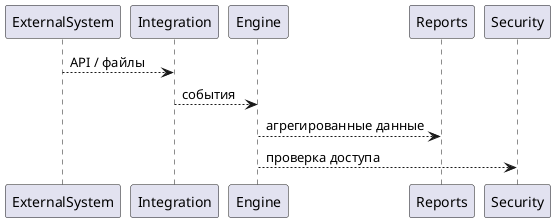 @startuml name
ExternalSystem --> Integration : API / файлы
Integration --> Engine : события
Engine --> Reports : агрегированные данные
Engine --> Security : проверка доступа
@enduml

